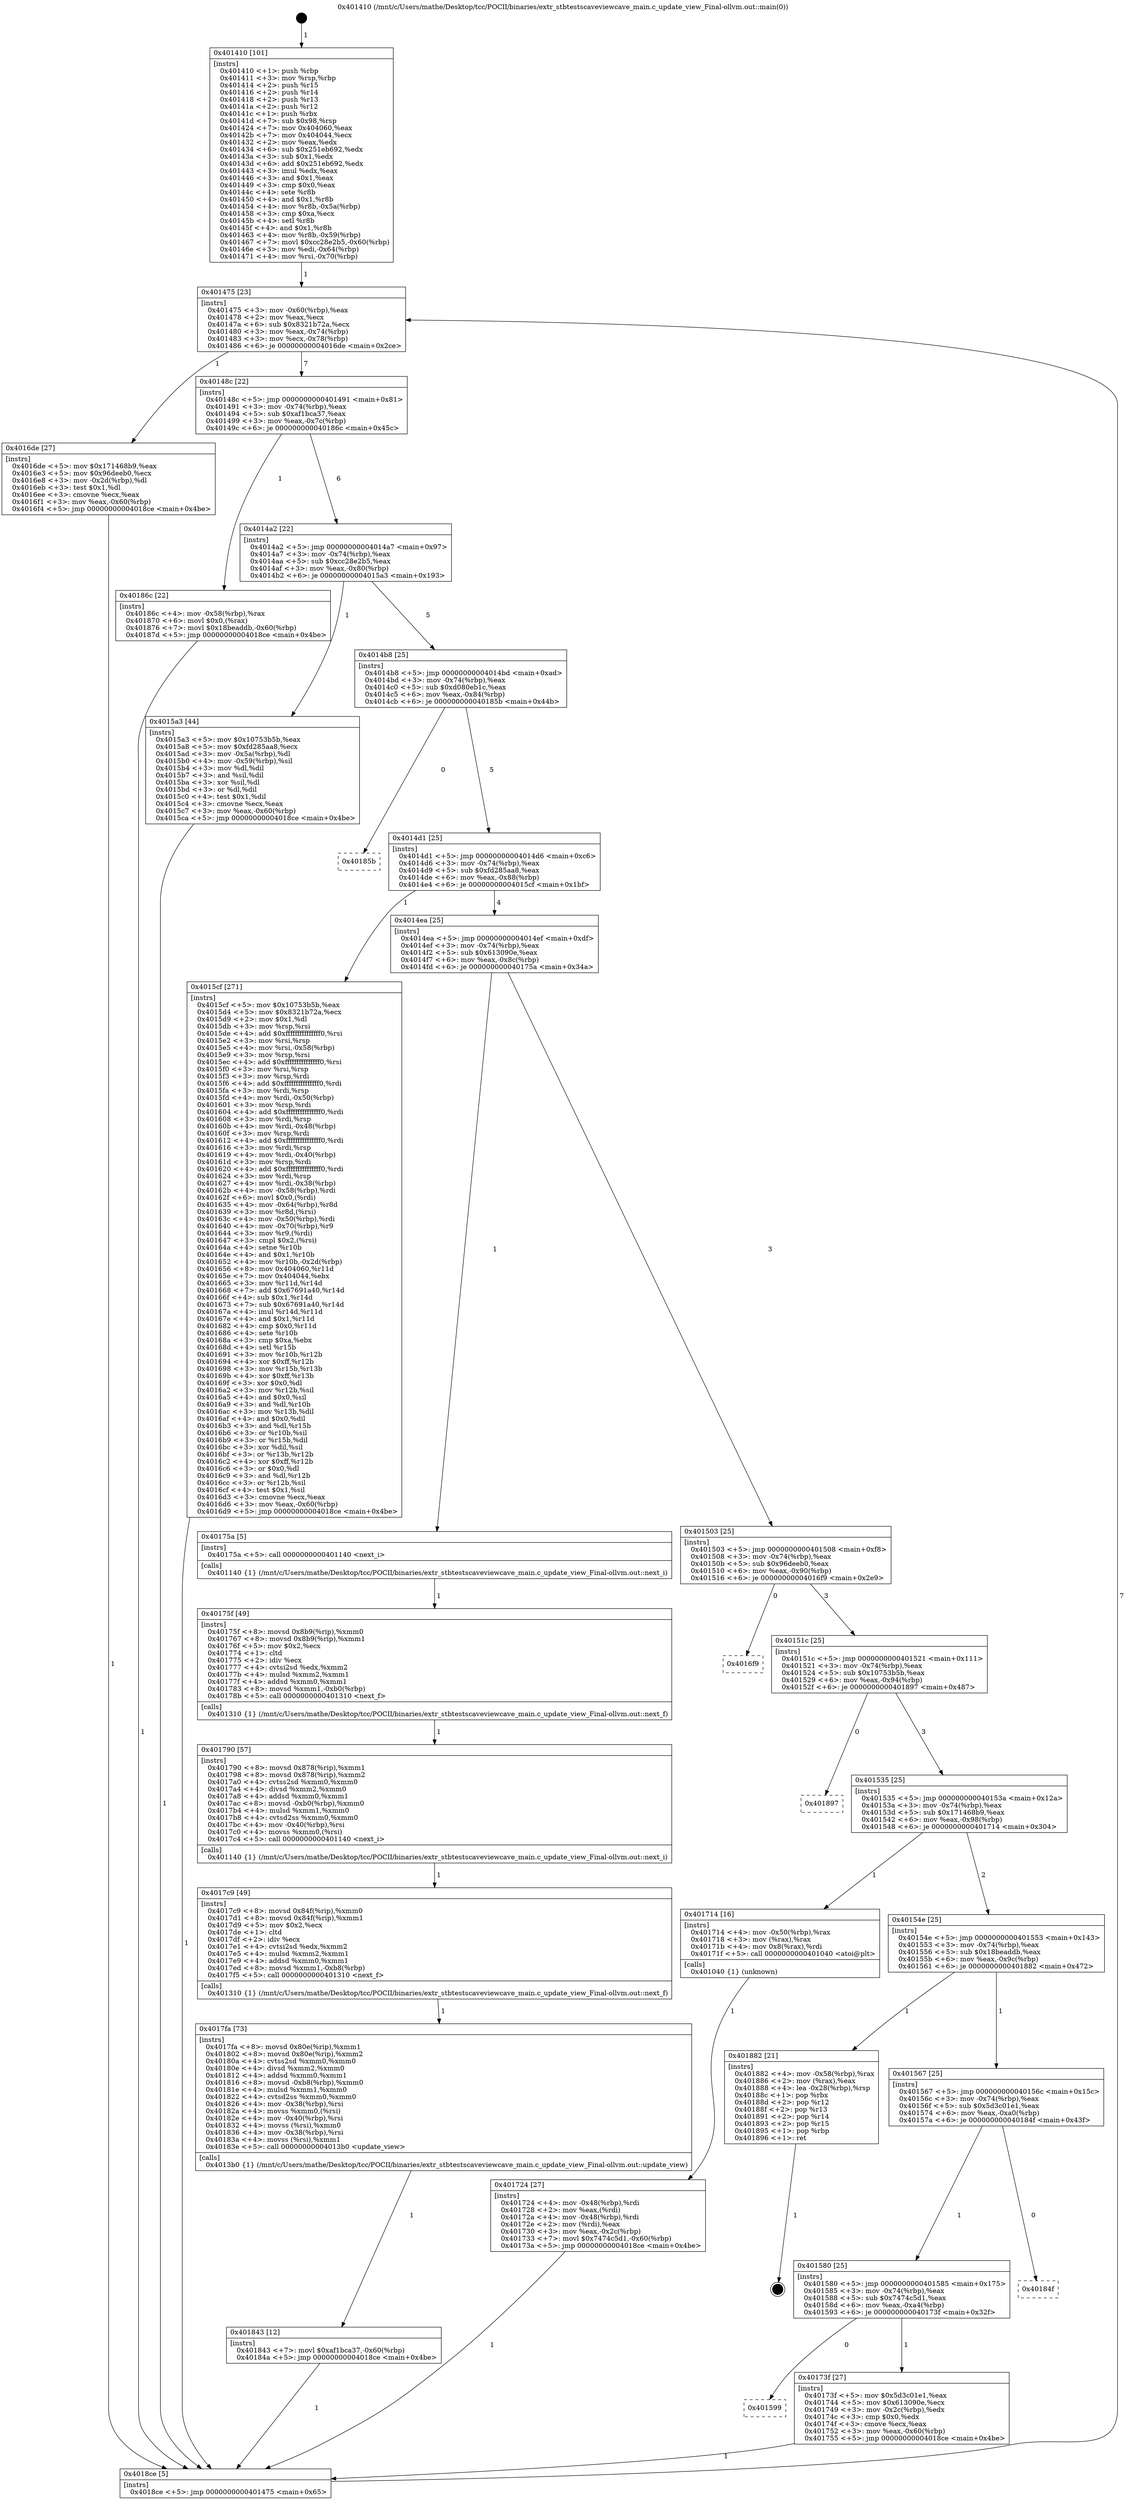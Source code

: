 digraph "0x401410" {
  label = "0x401410 (/mnt/c/Users/mathe/Desktop/tcc/POCII/binaries/extr_stbtestscaveviewcave_main.c_update_view_Final-ollvm.out::main(0))"
  labelloc = "t"
  node[shape=record]

  Entry [label="",width=0.3,height=0.3,shape=circle,fillcolor=black,style=filled]
  "0x401475" [label="{
     0x401475 [23]\l
     | [instrs]\l
     &nbsp;&nbsp;0x401475 \<+3\>: mov -0x60(%rbp),%eax\l
     &nbsp;&nbsp;0x401478 \<+2\>: mov %eax,%ecx\l
     &nbsp;&nbsp;0x40147a \<+6\>: sub $0x8321b72a,%ecx\l
     &nbsp;&nbsp;0x401480 \<+3\>: mov %eax,-0x74(%rbp)\l
     &nbsp;&nbsp;0x401483 \<+3\>: mov %ecx,-0x78(%rbp)\l
     &nbsp;&nbsp;0x401486 \<+6\>: je 00000000004016de \<main+0x2ce\>\l
  }"]
  "0x4016de" [label="{
     0x4016de [27]\l
     | [instrs]\l
     &nbsp;&nbsp;0x4016de \<+5\>: mov $0x171468b9,%eax\l
     &nbsp;&nbsp;0x4016e3 \<+5\>: mov $0x96deeb0,%ecx\l
     &nbsp;&nbsp;0x4016e8 \<+3\>: mov -0x2d(%rbp),%dl\l
     &nbsp;&nbsp;0x4016eb \<+3\>: test $0x1,%dl\l
     &nbsp;&nbsp;0x4016ee \<+3\>: cmovne %ecx,%eax\l
     &nbsp;&nbsp;0x4016f1 \<+3\>: mov %eax,-0x60(%rbp)\l
     &nbsp;&nbsp;0x4016f4 \<+5\>: jmp 00000000004018ce \<main+0x4be\>\l
  }"]
  "0x40148c" [label="{
     0x40148c [22]\l
     | [instrs]\l
     &nbsp;&nbsp;0x40148c \<+5\>: jmp 0000000000401491 \<main+0x81\>\l
     &nbsp;&nbsp;0x401491 \<+3\>: mov -0x74(%rbp),%eax\l
     &nbsp;&nbsp;0x401494 \<+5\>: sub $0xaf1bca37,%eax\l
     &nbsp;&nbsp;0x401499 \<+3\>: mov %eax,-0x7c(%rbp)\l
     &nbsp;&nbsp;0x40149c \<+6\>: je 000000000040186c \<main+0x45c\>\l
  }"]
  Exit [label="",width=0.3,height=0.3,shape=circle,fillcolor=black,style=filled,peripheries=2]
  "0x40186c" [label="{
     0x40186c [22]\l
     | [instrs]\l
     &nbsp;&nbsp;0x40186c \<+4\>: mov -0x58(%rbp),%rax\l
     &nbsp;&nbsp;0x401870 \<+6\>: movl $0x0,(%rax)\l
     &nbsp;&nbsp;0x401876 \<+7\>: movl $0x18beaddb,-0x60(%rbp)\l
     &nbsp;&nbsp;0x40187d \<+5\>: jmp 00000000004018ce \<main+0x4be\>\l
  }"]
  "0x4014a2" [label="{
     0x4014a2 [22]\l
     | [instrs]\l
     &nbsp;&nbsp;0x4014a2 \<+5\>: jmp 00000000004014a7 \<main+0x97\>\l
     &nbsp;&nbsp;0x4014a7 \<+3\>: mov -0x74(%rbp),%eax\l
     &nbsp;&nbsp;0x4014aa \<+5\>: sub $0xcc28e2b5,%eax\l
     &nbsp;&nbsp;0x4014af \<+3\>: mov %eax,-0x80(%rbp)\l
     &nbsp;&nbsp;0x4014b2 \<+6\>: je 00000000004015a3 \<main+0x193\>\l
  }"]
  "0x401843" [label="{
     0x401843 [12]\l
     | [instrs]\l
     &nbsp;&nbsp;0x401843 \<+7\>: movl $0xaf1bca37,-0x60(%rbp)\l
     &nbsp;&nbsp;0x40184a \<+5\>: jmp 00000000004018ce \<main+0x4be\>\l
  }"]
  "0x4015a3" [label="{
     0x4015a3 [44]\l
     | [instrs]\l
     &nbsp;&nbsp;0x4015a3 \<+5\>: mov $0x10753b5b,%eax\l
     &nbsp;&nbsp;0x4015a8 \<+5\>: mov $0xfd285aa8,%ecx\l
     &nbsp;&nbsp;0x4015ad \<+3\>: mov -0x5a(%rbp),%dl\l
     &nbsp;&nbsp;0x4015b0 \<+4\>: mov -0x59(%rbp),%sil\l
     &nbsp;&nbsp;0x4015b4 \<+3\>: mov %dl,%dil\l
     &nbsp;&nbsp;0x4015b7 \<+3\>: and %sil,%dil\l
     &nbsp;&nbsp;0x4015ba \<+3\>: xor %sil,%dl\l
     &nbsp;&nbsp;0x4015bd \<+3\>: or %dl,%dil\l
     &nbsp;&nbsp;0x4015c0 \<+4\>: test $0x1,%dil\l
     &nbsp;&nbsp;0x4015c4 \<+3\>: cmovne %ecx,%eax\l
     &nbsp;&nbsp;0x4015c7 \<+3\>: mov %eax,-0x60(%rbp)\l
     &nbsp;&nbsp;0x4015ca \<+5\>: jmp 00000000004018ce \<main+0x4be\>\l
  }"]
  "0x4014b8" [label="{
     0x4014b8 [25]\l
     | [instrs]\l
     &nbsp;&nbsp;0x4014b8 \<+5\>: jmp 00000000004014bd \<main+0xad\>\l
     &nbsp;&nbsp;0x4014bd \<+3\>: mov -0x74(%rbp),%eax\l
     &nbsp;&nbsp;0x4014c0 \<+5\>: sub $0xd080eb1c,%eax\l
     &nbsp;&nbsp;0x4014c5 \<+6\>: mov %eax,-0x84(%rbp)\l
     &nbsp;&nbsp;0x4014cb \<+6\>: je 000000000040185b \<main+0x44b\>\l
  }"]
  "0x4018ce" [label="{
     0x4018ce [5]\l
     | [instrs]\l
     &nbsp;&nbsp;0x4018ce \<+5\>: jmp 0000000000401475 \<main+0x65\>\l
  }"]
  "0x401410" [label="{
     0x401410 [101]\l
     | [instrs]\l
     &nbsp;&nbsp;0x401410 \<+1\>: push %rbp\l
     &nbsp;&nbsp;0x401411 \<+3\>: mov %rsp,%rbp\l
     &nbsp;&nbsp;0x401414 \<+2\>: push %r15\l
     &nbsp;&nbsp;0x401416 \<+2\>: push %r14\l
     &nbsp;&nbsp;0x401418 \<+2\>: push %r13\l
     &nbsp;&nbsp;0x40141a \<+2\>: push %r12\l
     &nbsp;&nbsp;0x40141c \<+1\>: push %rbx\l
     &nbsp;&nbsp;0x40141d \<+7\>: sub $0x98,%rsp\l
     &nbsp;&nbsp;0x401424 \<+7\>: mov 0x404060,%eax\l
     &nbsp;&nbsp;0x40142b \<+7\>: mov 0x404044,%ecx\l
     &nbsp;&nbsp;0x401432 \<+2\>: mov %eax,%edx\l
     &nbsp;&nbsp;0x401434 \<+6\>: sub $0x251eb692,%edx\l
     &nbsp;&nbsp;0x40143a \<+3\>: sub $0x1,%edx\l
     &nbsp;&nbsp;0x40143d \<+6\>: add $0x251eb692,%edx\l
     &nbsp;&nbsp;0x401443 \<+3\>: imul %edx,%eax\l
     &nbsp;&nbsp;0x401446 \<+3\>: and $0x1,%eax\l
     &nbsp;&nbsp;0x401449 \<+3\>: cmp $0x0,%eax\l
     &nbsp;&nbsp;0x40144c \<+4\>: sete %r8b\l
     &nbsp;&nbsp;0x401450 \<+4\>: and $0x1,%r8b\l
     &nbsp;&nbsp;0x401454 \<+4\>: mov %r8b,-0x5a(%rbp)\l
     &nbsp;&nbsp;0x401458 \<+3\>: cmp $0xa,%ecx\l
     &nbsp;&nbsp;0x40145b \<+4\>: setl %r8b\l
     &nbsp;&nbsp;0x40145f \<+4\>: and $0x1,%r8b\l
     &nbsp;&nbsp;0x401463 \<+4\>: mov %r8b,-0x59(%rbp)\l
     &nbsp;&nbsp;0x401467 \<+7\>: movl $0xcc28e2b5,-0x60(%rbp)\l
     &nbsp;&nbsp;0x40146e \<+3\>: mov %edi,-0x64(%rbp)\l
     &nbsp;&nbsp;0x401471 \<+4\>: mov %rsi,-0x70(%rbp)\l
  }"]
  "0x4017fa" [label="{
     0x4017fa [73]\l
     | [instrs]\l
     &nbsp;&nbsp;0x4017fa \<+8\>: movsd 0x80e(%rip),%xmm1\l
     &nbsp;&nbsp;0x401802 \<+8\>: movsd 0x80e(%rip),%xmm2\l
     &nbsp;&nbsp;0x40180a \<+4\>: cvtss2sd %xmm0,%xmm0\l
     &nbsp;&nbsp;0x40180e \<+4\>: divsd %xmm2,%xmm0\l
     &nbsp;&nbsp;0x401812 \<+4\>: addsd %xmm0,%xmm1\l
     &nbsp;&nbsp;0x401816 \<+8\>: movsd -0xb8(%rbp),%xmm0\l
     &nbsp;&nbsp;0x40181e \<+4\>: mulsd %xmm1,%xmm0\l
     &nbsp;&nbsp;0x401822 \<+4\>: cvtsd2ss %xmm0,%xmm0\l
     &nbsp;&nbsp;0x401826 \<+4\>: mov -0x38(%rbp),%rsi\l
     &nbsp;&nbsp;0x40182a \<+4\>: movss %xmm0,(%rsi)\l
     &nbsp;&nbsp;0x40182e \<+4\>: mov -0x40(%rbp),%rsi\l
     &nbsp;&nbsp;0x401832 \<+4\>: movss (%rsi),%xmm0\l
     &nbsp;&nbsp;0x401836 \<+4\>: mov -0x38(%rbp),%rsi\l
     &nbsp;&nbsp;0x40183a \<+4\>: movss (%rsi),%xmm1\l
     &nbsp;&nbsp;0x40183e \<+5\>: call 00000000004013b0 \<update_view\>\l
     | [calls]\l
     &nbsp;&nbsp;0x4013b0 \{1\} (/mnt/c/Users/mathe/Desktop/tcc/POCII/binaries/extr_stbtestscaveviewcave_main.c_update_view_Final-ollvm.out::update_view)\l
  }"]
  "0x40185b" [label="{
     0x40185b\l
  }", style=dashed]
  "0x4014d1" [label="{
     0x4014d1 [25]\l
     | [instrs]\l
     &nbsp;&nbsp;0x4014d1 \<+5\>: jmp 00000000004014d6 \<main+0xc6\>\l
     &nbsp;&nbsp;0x4014d6 \<+3\>: mov -0x74(%rbp),%eax\l
     &nbsp;&nbsp;0x4014d9 \<+5\>: sub $0xfd285aa8,%eax\l
     &nbsp;&nbsp;0x4014de \<+6\>: mov %eax,-0x88(%rbp)\l
     &nbsp;&nbsp;0x4014e4 \<+6\>: je 00000000004015cf \<main+0x1bf\>\l
  }"]
  "0x4017c9" [label="{
     0x4017c9 [49]\l
     | [instrs]\l
     &nbsp;&nbsp;0x4017c9 \<+8\>: movsd 0x84f(%rip),%xmm0\l
     &nbsp;&nbsp;0x4017d1 \<+8\>: movsd 0x84f(%rip),%xmm1\l
     &nbsp;&nbsp;0x4017d9 \<+5\>: mov $0x2,%ecx\l
     &nbsp;&nbsp;0x4017de \<+1\>: cltd\l
     &nbsp;&nbsp;0x4017df \<+2\>: idiv %ecx\l
     &nbsp;&nbsp;0x4017e1 \<+4\>: cvtsi2sd %edx,%xmm2\l
     &nbsp;&nbsp;0x4017e5 \<+4\>: mulsd %xmm2,%xmm1\l
     &nbsp;&nbsp;0x4017e9 \<+4\>: addsd %xmm0,%xmm1\l
     &nbsp;&nbsp;0x4017ed \<+8\>: movsd %xmm1,-0xb8(%rbp)\l
     &nbsp;&nbsp;0x4017f5 \<+5\>: call 0000000000401310 \<next_f\>\l
     | [calls]\l
     &nbsp;&nbsp;0x401310 \{1\} (/mnt/c/Users/mathe/Desktop/tcc/POCII/binaries/extr_stbtestscaveviewcave_main.c_update_view_Final-ollvm.out::next_f)\l
  }"]
  "0x4015cf" [label="{
     0x4015cf [271]\l
     | [instrs]\l
     &nbsp;&nbsp;0x4015cf \<+5\>: mov $0x10753b5b,%eax\l
     &nbsp;&nbsp;0x4015d4 \<+5\>: mov $0x8321b72a,%ecx\l
     &nbsp;&nbsp;0x4015d9 \<+2\>: mov $0x1,%dl\l
     &nbsp;&nbsp;0x4015db \<+3\>: mov %rsp,%rsi\l
     &nbsp;&nbsp;0x4015de \<+4\>: add $0xfffffffffffffff0,%rsi\l
     &nbsp;&nbsp;0x4015e2 \<+3\>: mov %rsi,%rsp\l
     &nbsp;&nbsp;0x4015e5 \<+4\>: mov %rsi,-0x58(%rbp)\l
     &nbsp;&nbsp;0x4015e9 \<+3\>: mov %rsp,%rsi\l
     &nbsp;&nbsp;0x4015ec \<+4\>: add $0xfffffffffffffff0,%rsi\l
     &nbsp;&nbsp;0x4015f0 \<+3\>: mov %rsi,%rsp\l
     &nbsp;&nbsp;0x4015f3 \<+3\>: mov %rsp,%rdi\l
     &nbsp;&nbsp;0x4015f6 \<+4\>: add $0xfffffffffffffff0,%rdi\l
     &nbsp;&nbsp;0x4015fa \<+3\>: mov %rdi,%rsp\l
     &nbsp;&nbsp;0x4015fd \<+4\>: mov %rdi,-0x50(%rbp)\l
     &nbsp;&nbsp;0x401601 \<+3\>: mov %rsp,%rdi\l
     &nbsp;&nbsp;0x401604 \<+4\>: add $0xfffffffffffffff0,%rdi\l
     &nbsp;&nbsp;0x401608 \<+3\>: mov %rdi,%rsp\l
     &nbsp;&nbsp;0x40160b \<+4\>: mov %rdi,-0x48(%rbp)\l
     &nbsp;&nbsp;0x40160f \<+3\>: mov %rsp,%rdi\l
     &nbsp;&nbsp;0x401612 \<+4\>: add $0xfffffffffffffff0,%rdi\l
     &nbsp;&nbsp;0x401616 \<+3\>: mov %rdi,%rsp\l
     &nbsp;&nbsp;0x401619 \<+4\>: mov %rdi,-0x40(%rbp)\l
     &nbsp;&nbsp;0x40161d \<+3\>: mov %rsp,%rdi\l
     &nbsp;&nbsp;0x401620 \<+4\>: add $0xfffffffffffffff0,%rdi\l
     &nbsp;&nbsp;0x401624 \<+3\>: mov %rdi,%rsp\l
     &nbsp;&nbsp;0x401627 \<+4\>: mov %rdi,-0x38(%rbp)\l
     &nbsp;&nbsp;0x40162b \<+4\>: mov -0x58(%rbp),%rdi\l
     &nbsp;&nbsp;0x40162f \<+6\>: movl $0x0,(%rdi)\l
     &nbsp;&nbsp;0x401635 \<+4\>: mov -0x64(%rbp),%r8d\l
     &nbsp;&nbsp;0x401639 \<+3\>: mov %r8d,(%rsi)\l
     &nbsp;&nbsp;0x40163c \<+4\>: mov -0x50(%rbp),%rdi\l
     &nbsp;&nbsp;0x401640 \<+4\>: mov -0x70(%rbp),%r9\l
     &nbsp;&nbsp;0x401644 \<+3\>: mov %r9,(%rdi)\l
     &nbsp;&nbsp;0x401647 \<+3\>: cmpl $0x2,(%rsi)\l
     &nbsp;&nbsp;0x40164a \<+4\>: setne %r10b\l
     &nbsp;&nbsp;0x40164e \<+4\>: and $0x1,%r10b\l
     &nbsp;&nbsp;0x401652 \<+4\>: mov %r10b,-0x2d(%rbp)\l
     &nbsp;&nbsp;0x401656 \<+8\>: mov 0x404060,%r11d\l
     &nbsp;&nbsp;0x40165e \<+7\>: mov 0x404044,%ebx\l
     &nbsp;&nbsp;0x401665 \<+3\>: mov %r11d,%r14d\l
     &nbsp;&nbsp;0x401668 \<+7\>: add $0x67691a40,%r14d\l
     &nbsp;&nbsp;0x40166f \<+4\>: sub $0x1,%r14d\l
     &nbsp;&nbsp;0x401673 \<+7\>: sub $0x67691a40,%r14d\l
     &nbsp;&nbsp;0x40167a \<+4\>: imul %r14d,%r11d\l
     &nbsp;&nbsp;0x40167e \<+4\>: and $0x1,%r11d\l
     &nbsp;&nbsp;0x401682 \<+4\>: cmp $0x0,%r11d\l
     &nbsp;&nbsp;0x401686 \<+4\>: sete %r10b\l
     &nbsp;&nbsp;0x40168a \<+3\>: cmp $0xa,%ebx\l
     &nbsp;&nbsp;0x40168d \<+4\>: setl %r15b\l
     &nbsp;&nbsp;0x401691 \<+3\>: mov %r10b,%r12b\l
     &nbsp;&nbsp;0x401694 \<+4\>: xor $0xff,%r12b\l
     &nbsp;&nbsp;0x401698 \<+3\>: mov %r15b,%r13b\l
     &nbsp;&nbsp;0x40169b \<+4\>: xor $0xff,%r13b\l
     &nbsp;&nbsp;0x40169f \<+3\>: xor $0x0,%dl\l
     &nbsp;&nbsp;0x4016a2 \<+3\>: mov %r12b,%sil\l
     &nbsp;&nbsp;0x4016a5 \<+4\>: and $0x0,%sil\l
     &nbsp;&nbsp;0x4016a9 \<+3\>: and %dl,%r10b\l
     &nbsp;&nbsp;0x4016ac \<+3\>: mov %r13b,%dil\l
     &nbsp;&nbsp;0x4016af \<+4\>: and $0x0,%dil\l
     &nbsp;&nbsp;0x4016b3 \<+3\>: and %dl,%r15b\l
     &nbsp;&nbsp;0x4016b6 \<+3\>: or %r10b,%sil\l
     &nbsp;&nbsp;0x4016b9 \<+3\>: or %r15b,%dil\l
     &nbsp;&nbsp;0x4016bc \<+3\>: xor %dil,%sil\l
     &nbsp;&nbsp;0x4016bf \<+3\>: or %r13b,%r12b\l
     &nbsp;&nbsp;0x4016c2 \<+4\>: xor $0xff,%r12b\l
     &nbsp;&nbsp;0x4016c6 \<+3\>: or $0x0,%dl\l
     &nbsp;&nbsp;0x4016c9 \<+3\>: and %dl,%r12b\l
     &nbsp;&nbsp;0x4016cc \<+3\>: or %r12b,%sil\l
     &nbsp;&nbsp;0x4016cf \<+4\>: test $0x1,%sil\l
     &nbsp;&nbsp;0x4016d3 \<+3\>: cmovne %ecx,%eax\l
     &nbsp;&nbsp;0x4016d6 \<+3\>: mov %eax,-0x60(%rbp)\l
     &nbsp;&nbsp;0x4016d9 \<+5\>: jmp 00000000004018ce \<main+0x4be\>\l
  }"]
  "0x4014ea" [label="{
     0x4014ea [25]\l
     | [instrs]\l
     &nbsp;&nbsp;0x4014ea \<+5\>: jmp 00000000004014ef \<main+0xdf\>\l
     &nbsp;&nbsp;0x4014ef \<+3\>: mov -0x74(%rbp),%eax\l
     &nbsp;&nbsp;0x4014f2 \<+5\>: sub $0x613090e,%eax\l
     &nbsp;&nbsp;0x4014f7 \<+6\>: mov %eax,-0x8c(%rbp)\l
     &nbsp;&nbsp;0x4014fd \<+6\>: je 000000000040175a \<main+0x34a\>\l
  }"]
  "0x401790" [label="{
     0x401790 [57]\l
     | [instrs]\l
     &nbsp;&nbsp;0x401790 \<+8\>: movsd 0x878(%rip),%xmm1\l
     &nbsp;&nbsp;0x401798 \<+8\>: movsd 0x878(%rip),%xmm2\l
     &nbsp;&nbsp;0x4017a0 \<+4\>: cvtss2sd %xmm0,%xmm0\l
     &nbsp;&nbsp;0x4017a4 \<+4\>: divsd %xmm2,%xmm0\l
     &nbsp;&nbsp;0x4017a8 \<+4\>: addsd %xmm0,%xmm1\l
     &nbsp;&nbsp;0x4017ac \<+8\>: movsd -0xb0(%rbp),%xmm0\l
     &nbsp;&nbsp;0x4017b4 \<+4\>: mulsd %xmm1,%xmm0\l
     &nbsp;&nbsp;0x4017b8 \<+4\>: cvtsd2ss %xmm0,%xmm0\l
     &nbsp;&nbsp;0x4017bc \<+4\>: mov -0x40(%rbp),%rsi\l
     &nbsp;&nbsp;0x4017c0 \<+4\>: movss %xmm0,(%rsi)\l
     &nbsp;&nbsp;0x4017c4 \<+5\>: call 0000000000401140 \<next_i\>\l
     | [calls]\l
     &nbsp;&nbsp;0x401140 \{1\} (/mnt/c/Users/mathe/Desktop/tcc/POCII/binaries/extr_stbtestscaveviewcave_main.c_update_view_Final-ollvm.out::next_i)\l
  }"]
  "0x40175f" [label="{
     0x40175f [49]\l
     | [instrs]\l
     &nbsp;&nbsp;0x40175f \<+8\>: movsd 0x8b9(%rip),%xmm0\l
     &nbsp;&nbsp;0x401767 \<+8\>: movsd 0x8b9(%rip),%xmm1\l
     &nbsp;&nbsp;0x40176f \<+5\>: mov $0x2,%ecx\l
     &nbsp;&nbsp;0x401774 \<+1\>: cltd\l
     &nbsp;&nbsp;0x401775 \<+2\>: idiv %ecx\l
     &nbsp;&nbsp;0x401777 \<+4\>: cvtsi2sd %edx,%xmm2\l
     &nbsp;&nbsp;0x40177b \<+4\>: mulsd %xmm2,%xmm1\l
     &nbsp;&nbsp;0x40177f \<+4\>: addsd %xmm0,%xmm1\l
     &nbsp;&nbsp;0x401783 \<+8\>: movsd %xmm1,-0xb0(%rbp)\l
     &nbsp;&nbsp;0x40178b \<+5\>: call 0000000000401310 \<next_f\>\l
     | [calls]\l
     &nbsp;&nbsp;0x401310 \{1\} (/mnt/c/Users/mathe/Desktop/tcc/POCII/binaries/extr_stbtestscaveviewcave_main.c_update_view_Final-ollvm.out::next_f)\l
  }"]
  "0x40175a" [label="{
     0x40175a [5]\l
     | [instrs]\l
     &nbsp;&nbsp;0x40175a \<+5\>: call 0000000000401140 \<next_i\>\l
     | [calls]\l
     &nbsp;&nbsp;0x401140 \{1\} (/mnt/c/Users/mathe/Desktop/tcc/POCII/binaries/extr_stbtestscaveviewcave_main.c_update_view_Final-ollvm.out::next_i)\l
  }"]
  "0x401503" [label="{
     0x401503 [25]\l
     | [instrs]\l
     &nbsp;&nbsp;0x401503 \<+5\>: jmp 0000000000401508 \<main+0xf8\>\l
     &nbsp;&nbsp;0x401508 \<+3\>: mov -0x74(%rbp),%eax\l
     &nbsp;&nbsp;0x40150b \<+5\>: sub $0x96deeb0,%eax\l
     &nbsp;&nbsp;0x401510 \<+6\>: mov %eax,-0x90(%rbp)\l
     &nbsp;&nbsp;0x401516 \<+6\>: je 00000000004016f9 \<main+0x2e9\>\l
  }"]
  "0x401599" [label="{
     0x401599\l
  }", style=dashed]
  "0x4016f9" [label="{
     0x4016f9\l
  }", style=dashed]
  "0x40151c" [label="{
     0x40151c [25]\l
     | [instrs]\l
     &nbsp;&nbsp;0x40151c \<+5\>: jmp 0000000000401521 \<main+0x111\>\l
     &nbsp;&nbsp;0x401521 \<+3\>: mov -0x74(%rbp),%eax\l
     &nbsp;&nbsp;0x401524 \<+5\>: sub $0x10753b5b,%eax\l
     &nbsp;&nbsp;0x401529 \<+6\>: mov %eax,-0x94(%rbp)\l
     &nbsp;&nbsp;0x40152f \<+6\>: je 0000000000401897 \<main+0x487\>\l
  }"]
  "0x40173f" [label="{
     0x40173f [27]\l
     | [instrs]\l
     &nbsp;&nbsp;0x40173f \<+5\>: mov $0x5d3c01e1,%eax\l
     &nbsp;&nbsp;0x401744 \<+5\>: mov $0x613090e,%ecx\l
     &nbsp;&nbsp;0x401749 \<+3\>: mov -0x2c(%rbp),%edx\l
     &nbsp;&nbsp;0x40174c \<+3\>: cmp $0x0,%edx\l
     &nbsp;&nbsp;0x40174f \<+3\>: cmove %ecx,%eax\l
     &nbsp;&nbsp;0x401752 \<+3\>: mov %eax,-0x60(%rbp)\l
     &nbsp;&nbsp;0x401755 \<+5\>: jmp 00000000004018ce \<main+0x4be\>\l
  }"]
  "0x401897" [label="{
     0x401897\l
  }", style=dashed]
  "0x401535" [label="{
     0x401535 [25]\l
     | [instrs]\l
     &nbsp;&nbsp;0x401535 \<+5\>: jmp 000000000040153a \<main+0x12a\>\l
     &nbsp;&nbsp;0x40153a \<+3\>: mov -0x74(%rbp),%eax\l
     &nbsp;&nbsp;0x40153d \<+5\>: sub $0x171468b9,%eax\l
     &nbsp;&nbsp;0x401542 \<+6\>: mov %eax,-0x98(%rbp)\l
     &nbsp;&nbsp;0x401548 \<+6\>: je 0000000000401714 \<main+0x304\>\l
  }"]
  "0x401580" [label="{
     0x401580 [25]\l
     | [instrs]\l
     &nbsp;&nbsp;0x401580 \<+5\>: jmp 0000000000401585 \<main+0x175\>\l
     &nbsp;&nbsp;0x401585 \<+3\>: mov -0x74(%rbp),%eax\l
     &nbsp;&nbsp;0x401588 \<+5\>: sub $0x7474c5d1,%eax\l
     &nbsp;&nbsp;0x40158d \<+6\>: mov %eax,-0xa4(%rbp)\l
     &nbsp;&nbsp;0x401593 \<+6\>: je 000000000040173f \<main+0x32f\>\l
  }"]
  "0x401714" [label="{
     0x401714 [16]\l
     | [instrs]\l
     &nbsp;&nbsp;0x401714 \<+4\>: mov -0x50(%rbp),%rax\l
     &nbsp;&nbsp;0x401718 \<+3\>: mov (%rax),%rax\l
     &nbsp;&nbsp;0x40171b \<+4\>: mov 0x8(%rax),%rdi\l
     &nbsp;&nbsp;0x40171f \<+5\>: call 0000000000401040 \<atoi@plt\>\l
     | [calls]\l
     &nbsp;&nbsp;0x401040 \{1\} (unknown)\l
  }"]
  "0x40154e" [label="{
     0x40154e [25]\l
     | [instrs]\l
     &nbsp;&nbsp;0x40154e \<+5\>: jmp 0000000000401553 \<main+0x143\>\l
     &nbsp;&nbsp;0x401553 \<+3\>: mov -0x74(%rbp),%eax\l
     &nbsp;&nbsp;0x401556 \<+5\>: sub $0x18beaddb,%eax\l
     &nbsp;&nbsp;0x40155b \<+6\>: mov %eax,-0x9c(%rbp)\l
     &nbsp;&nbsp;0x401561 \<+6\>: je 0000000000401882 \<main+0x472\>\l
  }"]
  "0x401724" [label="{
     0x401724 [27]\l
     | [instrs]\l
     &nbsp;&nbsp;0x401724 \<+4\>: mov -0x48(%rbp),%rdi\l
     &nbsp;&nbsp;0x401728 \<+2\>: mov %eax,(%rdi)\l
     &nbsp;&nbsp;0x40172a \<+4\>: mov -0x48(%rbp),%rdi\l
     &nbsp;&nbsp;0x40172e \<+2\>: mov (%rdi),%eax\l
     &nbsp;&nbsp;0x401730 \<+3\>: mov %eax,-0x2c(%rbp)\l
     &nbsp;&nbsp;0x401733 \<+7\>: movl $0x7474c5d1,-0x60(%rbp)\l
     &nbsp;&nbsp;0x40173a \<+5\>: jmp 00000000004018ce \<main+0x4be\>\l
  }"]
  "0x40184f" [label="{
     0x40184f\l
  }", style=dashed]
  "0x401882" [label="{
     0x401882 [21]\l
     | [instrs]\l
     &nbsp;&nbsp;0x401882 \<+4\>: mov -0x58(%rbp),%rax\l
     &nbsp;&nbsp;0x401886 \<+2\>: mov (%rax),%eax\l
     &nbsp;&nbsp;0x401888 \<+4\>: lea -0x28(%rbp),%rsp\l
     &nbsp;&nbsp;0x40188c \<+1\>: pop %rbx\l
     &nbsp;&nbsp;0x40188d \<+2\>: pop %r12\l
     &nbsp;&nbsp;0x40188f \<+2\>: pop %r13\l
     &nbsp;&nbsp;0x401891 \<+2\>: pop %r14\l
     &nbsp;&nbsp;0x401893 \<+2\>: pop %r15\l
     &nbsp;&nbsp;0x401895 \<+1\>: pop %rbp\l
     &nbsp;&nbsp;0x401896 \<+1\>: ret\l
  }"]
  "0x401567" [label="{
     0x401567 [25]\l
     | [instrs]\l
     &nbsp;&nbsp;0x401567 \<+5\>: jmp 000000000040156c \<main+0x15c\>\l
     &nbsp;&nbsp;0x40156c \<+3\>: mov -0x74(%rbp),%eax\l
     &nbsp;&nbsp;0x40156f \<+5\>: sub $0x5d3c01e1,%eax\l
     &nbsp;&nbsp;0x401574 \<+6\>: mov %eax,-0xa0(%rbp)\l
     &nbsp;&nbsp;0x40157a \<+6\>: je 000000000040184f \<main+0x43f\>\l
  }"]
  Entry -> "0x401410" [label=" 1"]
  "0x401475" -> "0x4016de" [label=" 1"]
  "0x401475" -> "0x40148c" [label=" 7"]
  "0x401882" -> Exit [label=" 1"]
  "0x40148c" -> "0x40186c" [label=" 1"]
  "0x40148c" -> "0x4014a2" [label=" 6"]
  "0x40186c" -> "0x4018ce" [label=" 1"]
  "0x4014a2" -> "0x4015a3" [label=" 1"]
  "0x4014a2" -> "0x4014b8" [label=" 5"]
  "0x4015a3" -> "0x4018ce" [label=" 1"]
  "0x401410" -> "0x401475" [label=" 1"]
  "0x4018ce" -> "0x401475" [label=" 7"]
  "0x401843" -> "0x4018ce" [label=" 1"]
  "0x4014b8" -> "0x40185b" [label=" 0"]
  "0x4014b8" -> "0x4014d1" [label=" 5"]
  "0x4017fa" -> "0x401843" [label=" 1"]
  "0x4014d1" -> "0x4015cf" [label=" 1"]
  "0x4014d1" -> "0x4014ea" [label=" 4"]
  "0x4017c9" -> "0x4017fa" [label=" 1"]
  "0x4015cf" -> "0x4018ce" [label=" 1"]
  "0x4016de" -> "0x4018ce" [label=" 1"]
  "0x401790" -> "0x4017c9" [label=" 1"]
  "0x4014ea" -> "0x40175a" [label=" 1"]
  "0x4014ea" -> "0x401503" [label=" 3"]
  "0x40175f" -> "0x401790" [label=" 1"]
  "0x401503" -> "0x4016f9" [label=" 0"]
  "0x401503" -> "0x40151c" [label=" 3"]
  "0x40175a" -> "0x40175f" [label=" 1"]
  "0x40151c" -> "0x401897" [label=" 0"]
  "0x40151c" -> "0x401535" [label=" 3"]
  "0x40173f" -> "0x4018ce" [label=" 1"]
  "0x401535" -> "0x401714" [label=" 1"]
  "0x401535" -> "0x40154e" [label=" 2"]
  "0x401714" -> "0x401724" [label=" 1"]
  "0x401724" -> "0x4018ce" [label=" 1"]
  "0x401580" -> "0x40173f" [label=" 1"]
  "0x40154e" -> "0x401882" [label=" 1"]
  "0x40154e" -> "0x401567" [label=" 1"]
  "0x401580" -> "0x401599" [label=" 0"]
  "0x401567" -> "0x40184f" [label=" 0"]
  "0x401567" -> "0x401580" [label=" 1"]
}

